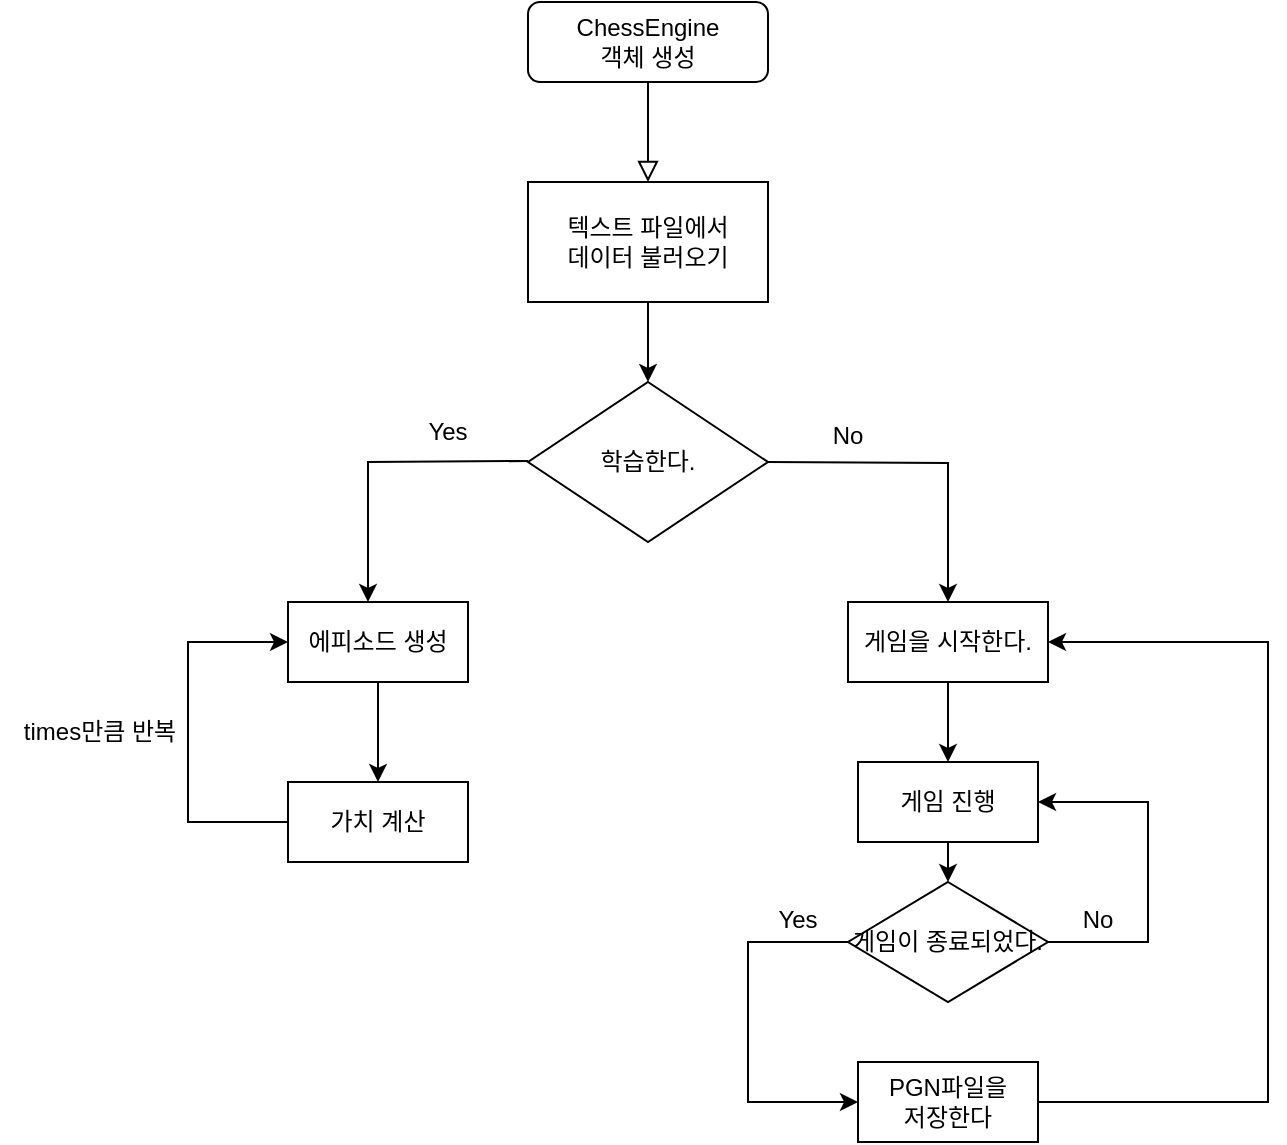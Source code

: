 <mxfile version="22.1.3" type="github">
  <diagram id="C5RBs43oDa-KdzZeNtuy" name="Page-1">
    <mxGraphModel dx="858" dy="1353" grid="1" gridSize="10" guides="1" tooltips="1" connect="1" arrows="1" fold="1" page="1" pageScale="1" pageWidth="827" pageHeight="1169" math="0" shadow="0">
      <root>
        <mxCell id="WIyWlLk6GJQsqaUBKTNV-0" />
        <mxCell id="WIyWlLk6GJQsqaUBKTNV-1" parent="WIyWlLk6GJQsqaUBKTNV-0" />
        <mxCell id="WIyWlLk6GJQsqaUBKTNV-2" value="" style="rounded=0;html=1;jettySize=auto;orthogonalLoop=1;fontSize=11;endArrow=block;endFill=0;endSize=8;strokeWidth=1;shadow=0;labelBackgroundColor=none;edgeStyle=orthogonalEdgeStyle;" parent="WIyWlLk6GJQsqaUBKTNV-1" source="WIyWlLk6GJQsqaUBKTNV-3" edge="1">
          <mxGeometry relative="1" as="geometry">
            <mxPoint x="360" y="170" as="targetPoint" />
          </mxGeometry>
        </mxCell>
        <mxCell id="WIyWlLk6GJQsqaUBKTNV-3" value="ChessEngine&lt;br&gt;객체 생성" style="rounded=1;whiteSpace=wrap;html=1;fontSize=12;glass=0;strokeWidth=1;shadow=0;" parent="WIyWlLk6GJQsqaUBKTNV-1" vertex="1">
          <mxGeometry x="300" y="80" width="120" height="40" as="geometry" />
        </mxCell>
        <mxCell id="ewc8HOzswKNe9U1iAfw0-1" value="텍스트 파일에서 &lt;br&gt;데이터 불러오기" style="rounded=0;whiteSpace=wrap;html=1;" vertex="1" parent="WIyWlLk6GJQsqaUBKTNV-1">
          <mxGeometry x="300" y="170" width="120" height="60" as="geometry" />
        </mxCell>
        <mxCell id="ewc8HOzswKNe9U1iAfw0-2" value="" style="endArrow=classic;html=1;rounded=0;exitX=0.5;exitY=1;exitDx=0;exitDy=0;" edge="1" parent="WIyWlLk6GJQsqaUBKTNV-1" source="ewc8HOzswKNe9U1iAfw0-1">
          <mxGeometry width="50" height="50" relative="1" as="geometry">
            <mxPoint x="390" y="410" as="sourcePoint" />
            <mxPoint x="360" y="270" as="targetPoint" />
          </mxGeometry>
        </mxCell>
        <mxCell id="ewc8HOzswKNe9U1iAfw0-3" value="학습한다." style="rhombus;whiteSpace=wrap;html=1;" vertex="1" parent="WIyWlLk6GJQsqaUBKTNV-1">
          <mxGeometry x="300" y="270" width="120" height="80" as="geometry" />
        </mxCell>
        <mxCell id="ewc8HOzswKNe9U1iAfw0-6" value="" style="endArrow=classic;html=1;rounded=0;exitX=0;exitY=0.5;exitDx=0;exitDy=0;" edge="1" parent="WIyWlLk6GJQsqaUBKTNV-1">
          <mxGeometry width="50" height="50" relative="1" as="geometry">
            <mxPoint x="300" y="309.5" as="sourcePoint" />
            <mxPoint x="220" y="380" as="targetPoint" />
            <Array as="points">
              <mxPoint x="220" y="310" />
            </Array>
          </mxGeometry>
        </mxCell>
        <mxCell id="ewc8HOzswKNe9U1iAfw0-7" value="Yes" style="text;html=1;strokeColor=none;fillColor=none;align=center;verticalAlign=middle;whiteSpace=wrap;rounded=0;" vertex="1" parent="WIyWlLk6GJQsqaUBKTNV-1">
          <mxGeometry x="230" y="280" width="60" height="30" as="geometry" />
        </mxCell>
        <mxCell id="ewc8HOzswKNe9U1iAfw0-8" value="No" style="text;html=1;strokeColor=none;fillColor=none;align=center;verticalAlign=middle;whiteSpace=wrap;rounded=0;" vertex="1" parent="WIyWlLk6GJQsqaUBKTNV-1">
          <mxGeometry x="430" y="282" width="60" height="30" as="geometry" />
        </mxCell>
        <mxCell id="ewc8HOzswKNe9U1iAfw0-10" value="" style="endArrow=classic;html=1;rounded=0;exitX=0;exitY=0.5;exitDx=0;exitDy=0;" edge="1" parent="WIyWlLk6GJQsqaUBKTNV-1">
          <mxGeometry width="50" height="50" relative="1" as="geometry">
            <mxPoint x="420" y="310" as="sourcePoint" />
            <mxPoint x="510" y="380" as="targetPoint" />
            <Array as="points">
              <mxPoint x="510" y="310.5" />
            </Array>
          </mxGeometry>
        </mxCell>
        <mxCell id="ewc8HOzswKNe9U1iAfw0-11" value="에피소드 생성" style="rounded=0;whiteSpace=wrap;html=1;" vertex="1" parent="WIyWlLk6GJQsqaUBKTNV-1">
          <mxGeometry x="180" y="380" width="90" height="40" as="geometry" />
        </mxCell>
        <mxCell id="ewc8HOzswKNe9U1iAfw0-12" value="" style="endArrow=classic;html=1;rounded=0;exitX=0.5;exitY=1;exitDx=0;exitDy=0;" edge="1" parent="WIyWlLk6GJQsqaUBKTNV-1" source="ewc8HOzswKNe9U1iAfw0-11" target="ewc8HOzswKNe9U1iAfw0-13">
          <mxGeometry width="50" height="50" relative="1" as="geometry">
            <mxPoint x="390" y="410" as="sourcePoint" />
            <mxPoint x="410" y="420" as="targetPoint" />
          </mxGeometry>
        </mxCell>
        <mxCell id="ewc8HOzswKNe9U1iAfw0-13" value="가치 계산" style="rounded=0;whiteSpace=wrap;html=1;" vertex="1" parent="WIyWlLk6GJQsqaUBKTNV-1">
          <mxGeometry x="180" y="470" width="90" height="40" as="geometry" />
        </mxCell>
        <mxCell id="ewc8HOzswKNe9U1iAfw0-14" value="" style="endArrow=classic;html=1;rounded=0;entryX=0;entryY=0.5;entryDx=0;entryDy=0;exitX=0;exitY=0.5;exitDx=0;exitDy=0;" edge="1" parent="WIyWlLk6GJQsqaUBKTNV-1" source="ewc8HOzswKNe9U1iAfw0-13" target="ewc8HOzswKNe9U1iAfw0-11">
          <mxGeometry width="50" height="50" relative="1" as="geometry">
            <mxPoint x="180" y="495" as="sourcePoint" />
            <mxPoint x="180" y="405" as="targetPoint" />
            <Array as="points">
              <mxPoint x="130" y="490" />
              <mxPoint x="130" y="400" />
            </Array>
          </mxGeometry>
        </mxCell>
        <mxCell id="ewc8HOzswKNe9U1iAfw0-15" value="times만큼 반복" style="text;html=1;strokeColor=none;fillColor=none;align=center;verticalAlign=middle;whiteSpace=wrap;rounded=0;" vertex="1" parent="WIyWlLk6GJQsqaUBKTNV-1">
          <mxGeometry x="36" y="430" width="100" height="30" as="geometry" />
        </mxCell>
        <mxCell id="ewc8HOzswKNe9U1iAfw0-16" value="게임을 시작한다." style="rounded=0;whiteSpace=wrap;html=1;" vertex="1" parent="WIyWlLk6GJQsqaUBKTNV-1">
          <mxGeometry x="460" y="380" width="100" height="40" as="geometry" />
        </mxCell>
        <mxCell id="ewc8HOzswKNe9U1iAfw0-17" value="게임 진행" style="rounded=0;whiteSpace=wrap;html=1;" vertex="1" parent="WIyWlLk6GJQsqaUBKTNV-1">
          <mxGeometry x="465" y="460" width="90" height="40" as="geometry" />
        </mxCell>
        <mxCell id="ewc8HOzswKNe9U1iAfw0-18" value="게임이 종료되었다." style="rhombus;whiteSpace=wrap;html=1;" vertex="1" parent="WIyWlLk6GJQsqaUBKTNV-1">
          <mxGeometry x="460" y="520" width="100" height="60" as="geometry" />
        </mxCell>
        <mxCell id="ewc8HOzswKNe9U1iAfw0-19" value="" style="endArrow=classic;html=1;rounded=0;exitX=1;exitY=0.5;exitDx=0;exitDy=0;entryX=1;entryY=0.5;entryDx=0;entryDy=0;" edge="1" parent="WIyWlLk6GJQsqaUBKTNV-1" source="ewc8HOzswKNe9U1iAfw0-18" target="ewc8HOzswKNe9U1iAfw0-17">
          <mxGeometry width="50" height="50" relative="1" as="geometry">
            <mxPoint x="580" y="590" as="sourcePoint" />
            <mxPoint x="730" y="540" as="targetPoint" />
            <Array as="points">
              <mxPoint x="610" y="550" />
              <mxPoint x="610" y="480" />
            </Array>
          </mxGeometry>
        </mxCell>
        <mxCell id="ewc8HOzswKNe9U1iAfw0-20" value="No" style="text;html=1;strokeColor=none;fillColor=none;align=center;verticalAlign=middle;whiteSpace=wrap;rounded=0;" vertex="1" parent="WIyWlLk6GJQsqaUBKTNV-1">
          <mxGeometry x="555" y="524" width="60" height="30" as="geometry" />
        </mxCell>
        <mxCell id="ewc8HOzswKNe9U1iAfw0-21" value="PGN파일을 &lt;br&gt;저장한다" style="rounded=0;whiteSpace=wrap;html=1;" vertex="1" parent="WIyWlLk6GJQsqaUBKTNV-1">
          <mxGeometry x="465" y="610" width="90" height="40" as="geometry" />
        </mxCell>
        <mxCell id="ewc8HOzswKNe9U1iAfw0-22" value="" style="endArrow=classic;html=1;rounded=0;exitX=0;exitY=0.5;exitDx=0;exitDy=0;entryX=0;entryY=0.5;entryDx=0;entryDy=0;" edge="1" parent="WIyWlLk6GJQsqaUBKTNV-1" source="ewc8HOzswKNe9U1iAfw0-18" target="ewc8HOzswKNe9U1iAfw0-21">
          <mxGeometry width="50" height="50" relative="1" as="geometry">
            <mxPoint x="430" y="510" as="sourcePoint" />
            <mxPoint x="480" y="460" as="targetPoint" />
            <Array as="points">
              <mxPoint x="410" y="550" />
              <mxPoint x="410" y="630" />
            </Array>
          </mxGeometry>
        </mxCell>
        <mxCell id="ewc8HOzswKNe9U1iAfw0-23" value="Yes" style="text;html=1;strokeColor=none;fillColor=none;align=center;verticalAlign=middle;whiteSpace=wrap;rounded=0;" vertex="1" parent="WIyWlLk6GJQsqaUBKTNV-1">
          <mxGeometry x="405" y="524" width="60" height="30" as="geometry" />
        </mxCell>
        <mxCell id="ewc8HOzswKNe9U1iAfw0-24" value="" style="endArrow=classic;html=1;rounded=0;exitX=1;exitY=0.5;exitDx=0;exitDy=0;entryX=1;entryY=0.5;entryDx=0;entryDy=0;" edge="1" parent="WIyWlLk6GJQsqaUBKTNV-1" source="ewc8HOzswKNe9U1iAfw0-21" target="ewc8HOzswKNe9U1iAfw0-16">
          <mxGeometry width="50" height="50" relative="1" as="geometry">
            <mxPoint x="555" y="635" as="sourcePoint" />
            <mxPoint x="605" y="585" as="targetPoint" />
            <Array as="points">
              <mxPoint x="670" y="630" />
              <mxPoint x="670" y="400" />
            </Array>
          </mxGeometry>
        </mxCell>
        <mxCell id="ewc8HOzswKNe9U1iAfw0-25" value="" style="endArrow=classic;html=1;rounded=0;exitX=0.5;exitY=1;exitDx=0;exitDy=0;entryX=0.5;entryY=0;entryDx=0;entryDy=0;" edge="1" parent="WIyWlLk6GJQsqaUBKTNV-1" source="ewc8HOzswKNe9U1iAfw0-16" target="ewc8HOzswKNe9U1iAfw0-17">
          <mxGeometry width="50" height="50" relative="1" as="geometry">
            <mxPoint x="430" y="510" as="sourcePoint" />
            <mxPoint x="480" y="460" as="targetPoint" />
          </mxGeometry>
        </mxCell>
        <mxCell id="ewc8HOzswKNe9U1iAfw0-26" value="" style="endArrow=classic;html=1;rounded=0;exitX=0.5;exitY=1;exitDx=0;exitDy=0;entryX=0.5;entryY=0;entryDx=0;entryDy=0;" edge="1" parent="WIyWlLk6GJQsqaUBKTNV-1" source="ewc8HOzswKNe9U1iAfw0-17" target="ewc8HOzswKNe9U1iAfw0-18">
          <mxGeometry width="50" height="50" relative="1" as="geometry">
            <mxPoint x="430" y="510" as="sourcePoint" />
            <mxPoint x="480" y="460" as="targetPoint" />
          </mxGeometry>
        </mxCell>
      </root>
    </mxGraphModel>
  </diagram>
</mxfile>
